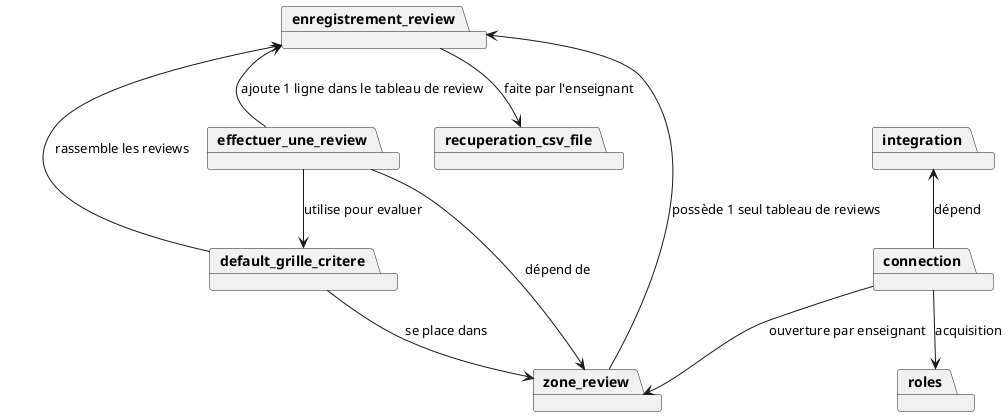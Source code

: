 @startuml

package connection
package default_grille_critere
package effectuer_une_review
package integration
package recuperation_csv_file
package roles
package zone_review
package enregistrement_review

integration <-- connection : dépend
connection --> roles : acquisition
connection --> zone_review : ouverture par enseignant
default_grille_critere --> zone_review : se place dans
effectuer_une_review --> zone_review : dépend de
effectuer_une_review --> default_grille_critere : utilise pour evaluer
enregistrement_review <-- zone_review : possède 1 seul tableau de reviews
enregistrement_review <-- effectuer_une_review : ajoute 1 ligne dans le tableau de review
enregistrement_review <-- default_grille_critere : rassemble les reviews
enregistrement_review --> recuperation_csv_file : faite par l'enseignant

@enduml